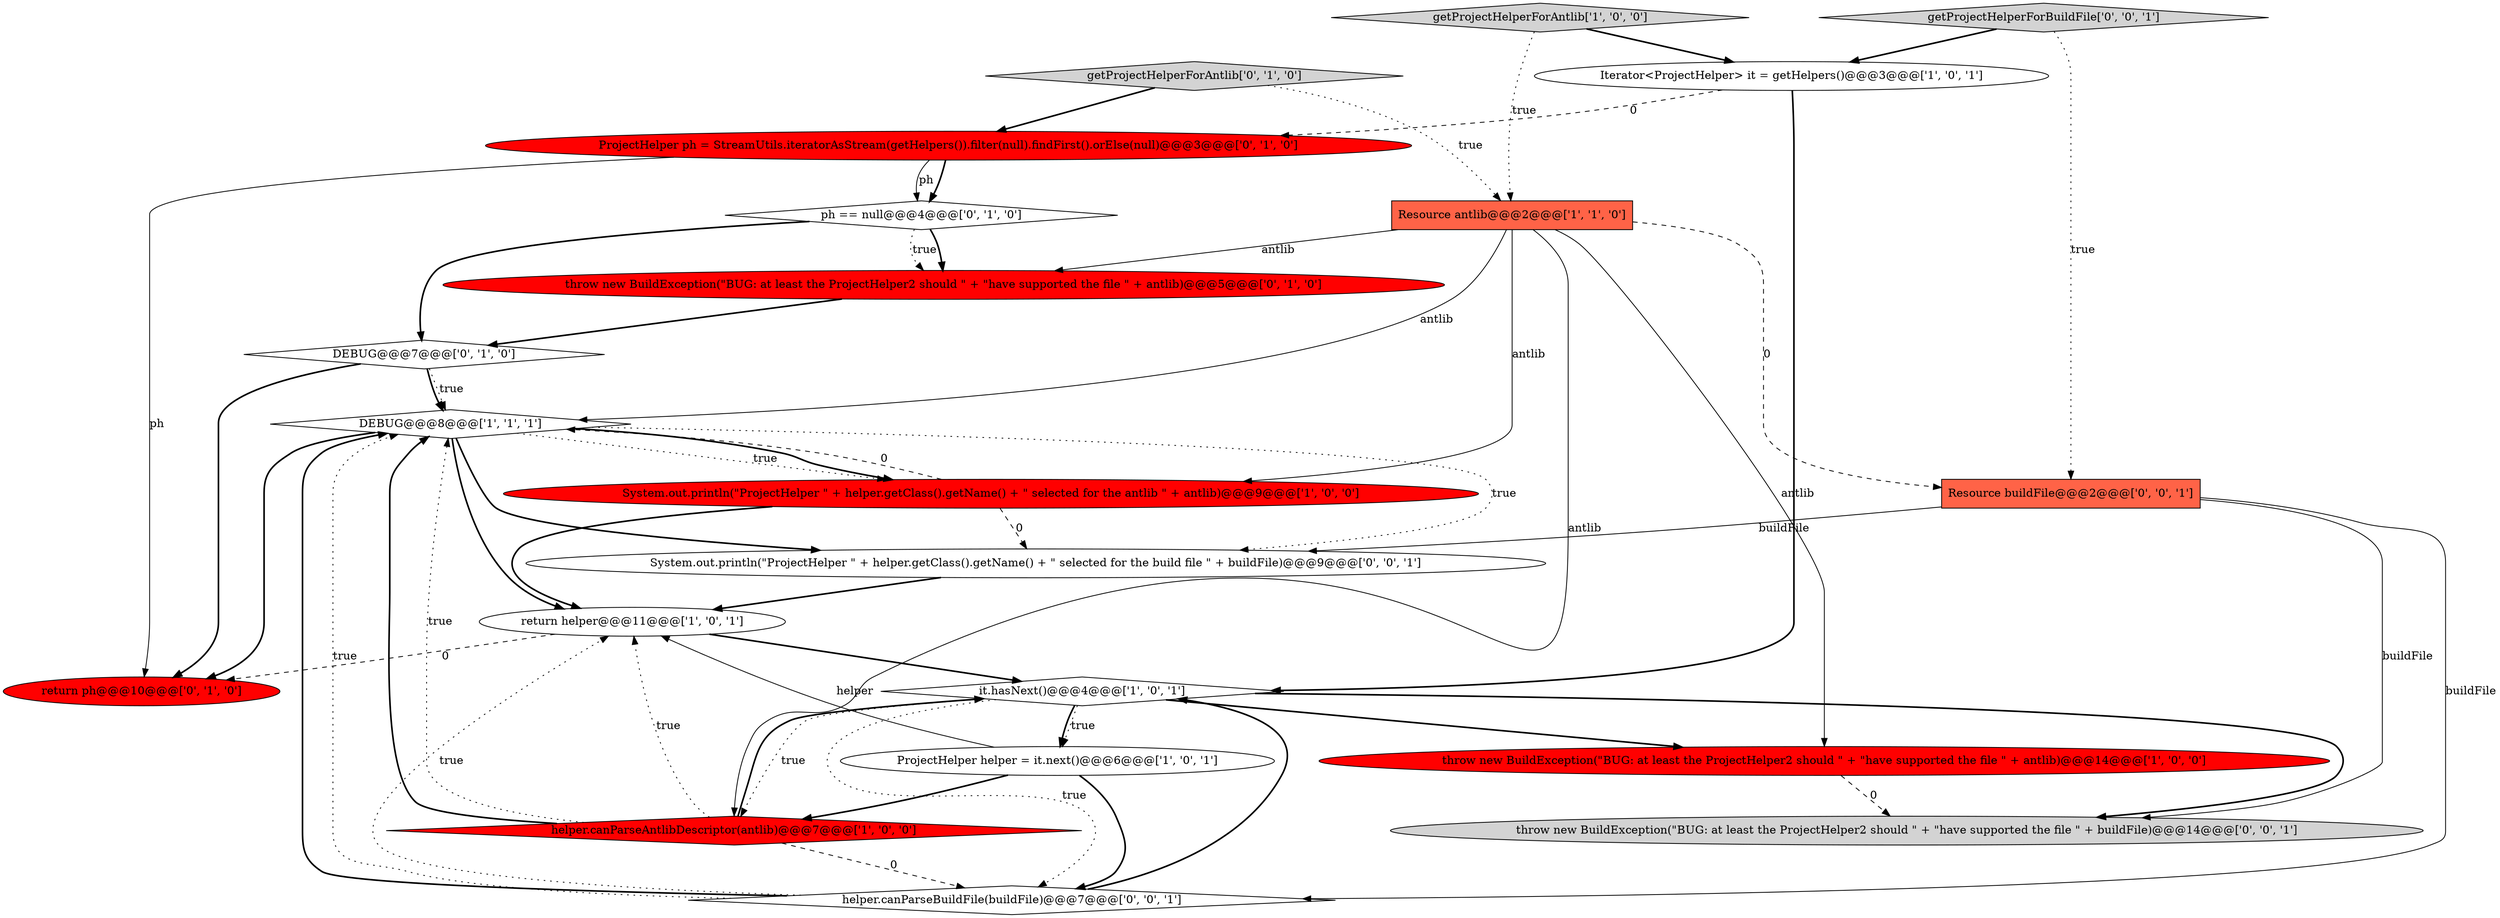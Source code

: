 digraph {
10 [style = filled, label = "getProjectHelperForAntlib['0', '1', '0']", fillcolor = lightgray, shape = diamond image = "AAA0AAABBB2BBB"];
7 [style = filled, label = "ProjectHelper helper = it.next()@@@6@@@['1', '0', '1']", fillcolor = white, shape = ellipse image = "AAA0AAABBB1BBB"];
5 [style = filled, label = "helper.canParseAntlibDescriptor(antlib)@@@7@@@['1', '0', '0']", fillcolor = red, shape = diamond image = "AAA1AAABBB1BBB"];
1 [style = filled, label = "getProjectHelperForAntlib['1', '0', '0']", fillcolor = lightgray, shape = diamond image = "AAA0AAABBB1BBB"];
18 [style = filled, label = "helper.canParseBuildFile(buildFile)@@@7@@@['0', '0', '1']", fillcolor = white, shape = diamond image = "AAA0AAABBB3BBB"];
20 [style = filled, label = "throw new BuildException(\"BUG: at least the ProjectHelper2 should \" + \"have supported the file \" + buildFile)@@@14@@@['0', '0', '1']", fillcolor = lightgray, shape = ellipse image = "AAA0AAABBB3BBB"];
13 [style = filled, label = "DEBUG@@@7@@@['0', '1', '0']", fillcolor = white, shape = diamond image = "AAA0AAABBB2BBB"];
19 [style = filled, label = "System.out.println(\"ProjectHelper \" + helper.getClass().getName() + \" selected for the build file \" + buildFile)@@@9@@@['0', '0', '1']", fillcolor = white, shape = ellipse image = "AAA0AAABBB3BBB"];
9 [style = filled, label = "return helper@@@11@@@['1', '0', '1']", fillcolor = white, shape = ellipse image = "AAA0AAABBB1BBB"];
0 [style = filled, label = "Iterator<ProjectHelper> it = getHelpers()@@@3@@@['1', '0', '1']", fillcolor = white, shape = ellipse image = "AAA0AAABBB1BBB"];
15 [style = filled, label = "ProjectHelper ph = StreamUtils.iteratorAsStream(getHelpers()).filter(null).findFirst().orElse(null)@@@3@@@['0', '1', '0']", fillcolor = red, shape = ellipse image = "AAA1AAABBB2BBB"];
8 [style = filled, label = "System.out.println(\"ProjectHelper \" + helper.getClass().getName() + \" selected for the antlib \" + antlib)@@@9@@@['1', '0', '0']", fillcolor = red, shape = ellipse image = "AAA1AAABBB1BBB"];
11 [style = filled, label = "ph == null@@@4@@@['0', '1', '0']", fillcolor = white, shape = diamond image = "AAA0AAABBB2BBB"];
6 [style = filled, label = "it.hasNext()@@@4@@@['1', '0', '1']", fillcolor = white, shape = diamond image = "AAA0AAABBB1BBB"];
17 [style = filled, label = "getProjectHelperForBuildFile['0', '0', '1']", fillcolor = lightgray, shape = diamond image = "AAA0AAABBB3BBB"];
12 [style = filled, label = "throw new BuildException(\"BUG: at least the ProjectHelper2 should \" + \"have supported the file \" + antlib)@@@5@@@['0', '1', '0']", fillcolor = red, shape = ellipse image = "AAA1AAABBB2BBB"];
16 [style = filled, label = "Resource buildFile@@@2@@@['0', '0', '1']", fillcolor = tomato, shape = box image = "AAA0AAABBB3BBB"];
2 [style = filled, label = "DEBUG@@@8@@@['1', '1', '1']", fillcolor = white, shape = diamond image = "AAA0AAABBB1BBB"];
3 [style = filled, label = "Resource antlib@@@2@@@['1', '1', '0']", fillcolor = tomato, shape = box image = "AAA0AAABBB1BBB"];
14 [style = filled, label = "return ph@@@10@@@['0', '1', '0']", fillcolor = red, shape = ellipse image = "AAA1AAABBB2BBB"];
4 [style = filled, label = "throw new BuildException(\"BUG: at least the ProjectHelper2 should \" + \"have supported the file \" + antlib)@@@14@@@['1', '0', '0']", fillcolor = red, shape = ellipse image = "AAA1AAABBB1BBB"];
8->19 [style = dashed, label="0"];
16->18 [style = solid, label="buildFile"];
2->19 [style = bold, label=""];
10->15 [style = bold, label=""];
0->6 [style = bold, label=""];
3->5 [style = solid, label="antlib"];
11->12 [style = dotted, label="true"];
3->16 [style = dashed, label="0"];
3->8 [style = solid, label="antlib"];
16->19 [style = solid, label="buildFile"];
3->12 [style = solid, label="antlib"];
10->3 [style = dotted, label="true"];
0->15 [style = dashed, label="0"];
3->4 [style = solid, label="antlib"];
11->12 [style = bold, label=""];
16->20 [style = solid, label="buildFile"];
1->0 [style = bold, label=""];
2->9 [style = bold, label=""];
8->2 [style = dashed, label="0"];
18->2 [style = bold, label=""];
5->18 [style = dashed, label="0"];
15->14 [style = solid, label="ph"];
9->6 [style = bold, label=""];
1->3 [style = dotted, label="true"];
2->19 [style = dotted, label="true"];
17->16 [style = dotted, label="true"];
6->20 [style = bold, label=""];
13->2 [style = dotted, label="true"];
12->13 [style = bold, label=""];
6->4 [style = bold, label=""];
18->2 [style = dotted, label="true"];
5->2 [style = bold, label=""];
7->5 [style = bold, label=""];
6->5 [style = dotted, label="true"];
17->0 [style = bold, label=""];
6->18 [style = dotted, label="true"];
9->14 [style = dashed, label="0"];
5->6 [style = bold, label=""];
15->11 [style = bold, label=""];
19->9 [style = bold, label=""];
18->6 [style = bold, label=""];
4->20 [style = dashed, label="0"];
7->9 [style = solid, label="helper"];
11->13 [style = bold, label=""];
2->14 [style = bold, label=""];
18->9 [style = dotted, label="true"];
15->11 [style = solid, label="ph"];
8->9 [style = bold, label=""];
6->7 [style = dotted, label="true"];
7->18 [style = bold, label=""];
3->2 [style = solid, label="antlib"];
5->9 [style = dotted, label="true"];
6->7 [style = bold, label=""];
13->14 [style = bold, label=""];
2->8 [style = dotted, label="true"];
2->8 [style = bold, label=""];
5->2 [style = dotted, label="true"];
13->2 [style = bold, label=""];
}
